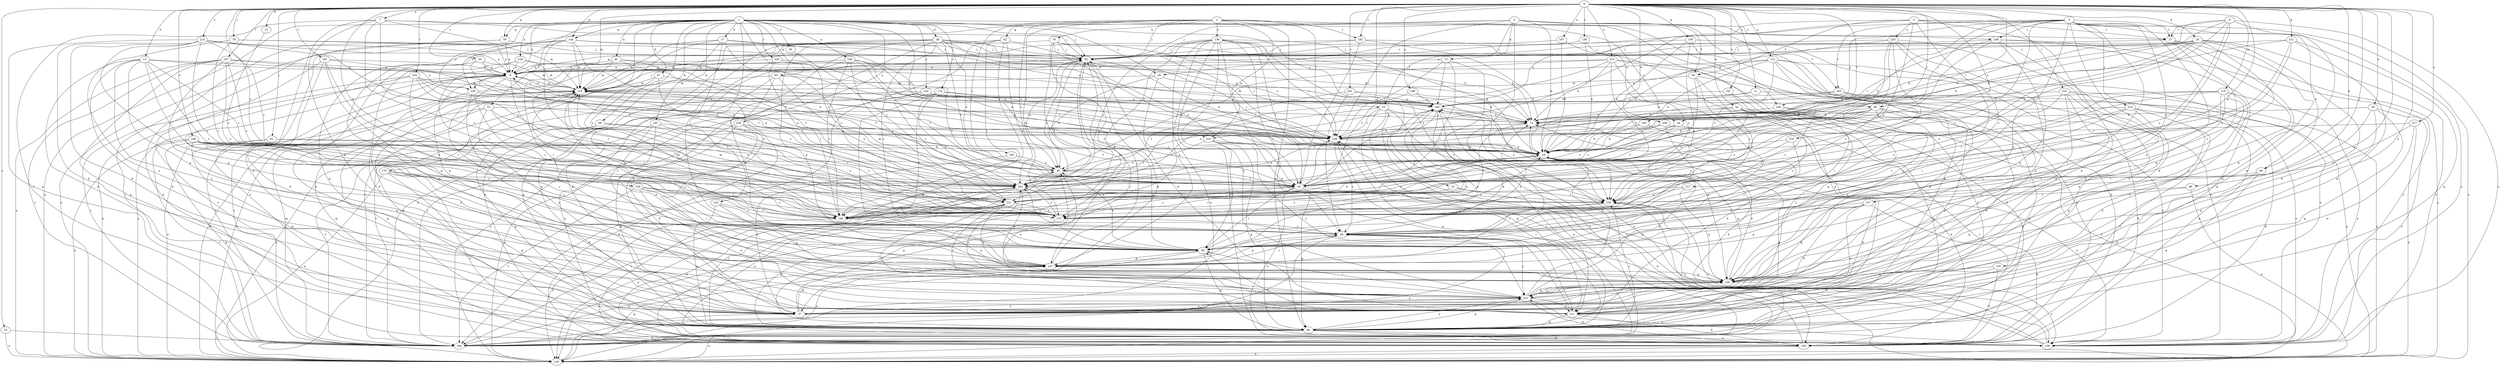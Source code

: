 strict digraph  {
0;
1;
2;
3;
4;
5;
6;
7;
9;
11;
13;
15;
17;
18;
20;
22;
24;
26;
27;
28;
33;
35;
36;
37;
39;
42;
45;
46;
50;
52;
53;
54;
55;
59;
60;
62;
64;
67;
68;
70;
73;
74;
78;
80;
83;
89;
91;
92;
99;
100;
104;
107;
109;
110;
117;
119;
121;
124;
126;
128;
134;
136;
137;
138;
144;
145;
146;
147;
150;
151;
154;
156;
159;
163;
165;
166;
168;
170;
174;
175;
181;
182;
183;
184;
186;
187;
191;
194;
195;
201;
202;
206;
210;
211;
213;
214;
216;
217;
218;
219;
220;
221;
228;
230;
231;
232;
235;
238;
239;
0 -> 7  [label=a];
0 -> 11  [label=b];
0 -> 13  [label=b];
0 -> 15  [label=b];
0 -> 20  [label=c];
0 -> 22  [label=c];
0 -> 24  [label=c];
0 -> 33  [label=d];
0 -> 35  [label=d];
0 -> 39  [label=e];
0 -> 42  [label=e];
0 -> 59  [label=g];
0 -> 78  [label=i];
0 -> 89  [label=j];
0 -> 91  [label=j];
0 -> 99  [label=k];
0 -> 104  [label=l];
0 -> 107  [label=l];
0 -> 109  [label=l];
0 -> 110  [label=m];
0 -> 117  [label=m];
0 -> 119  [label=m];
0 -> 121  [label=n];
0 -> 134  [label=o];
0 -> 144  [label=p];
0 -> 150  [label=q];
0 -> 151  [label=q];
0 -> 154  [label=q];
0 -> 156  [label=q];
0 -> 159  [label=r];
0 -> 163  [label=r];
0 -> 168  [label=s];
0 -> 181  [label=t];
0 -> 182  [label=t];
0 -> 186  [label=u];
0 -> 187  [label=u];
0 -> 191  [label=u];
0 -> 195  [label=v];
0 -> 201  [label=v];
0 -> 202  [label=v];
0 -> 206  [label=w];
0 -> 213  [label=x];
0 -> 214  [label=x];
0 -> 216  [label=x];
0 -> 217  [label=x];
1 -> 9  [label=a];
1 -> 17  [label=b];
1 -> 24  [label=c];
1 -> 26  [label=c];
1 -> 36  [label=d];
1 -> 45  [label=e];
1 -> 50  [label=f];
1 -> 52  [label=f];
1 -> 59  [label=g];
1 -> 60  [label=g];
1 -> 67  [label=h];
1 -> 68  [label=h];
1 -> 92  [label=j];
1 -> 124  [label=n];
1 -> 126  [label=n];
1 -> 128  [label=n];
1 -> 144  [label=p];
1 -> 145  [label=p];
1 -> 170  [label=s];
1 -> 174  [label=s];
1 -> 175  [label=s];
1 -> 194  [label=u];
1 -> 202  [label=v];
1 -> 210  [label=w];
1 -> 218  [label=x];
1 -> 228  [label=y];
1 -> 230  [label=y];
1 -> 232  [label=z];
1 -> 235  [label=z];
2 -> 46  [label=e];
2 -> 53  [label=f];
2 -> 62  [label=g];
2 -> 64  [label=g];
2 -> 70  [label=h];
2 -> 80  [label=i];
2 -> 92  [label=j];
2 -> 136  [label=o];
2 -> 146  [label=p];
2 -> 165  [label=r];
2 -> 182  [label=t];
2 -> 202  [label=v];
2 -> 210  [label=w];
3 -> 18  [label=b];
3 -> 26  [label=c];
3 -> 27  [label=c];
3 -> 37  [label=d];
3 -> 80  [label=i];
3 -> 83  [label=i];
3 -> 128  [label=n];
3 -> 137  [label=o];
3 -> 138  [label=o];
3 -> 146  [label=p];
3 -> 147  [label=p];
3 -> 156  [label=q];
3 -> 166  [label=r];
3 -> 183  [label=t];
3 -> 219  [label=x];
3 -> 238  [label=z];
4 -> 18  [label=b];
4 -> 53  [label=f];
4 -> 54  [label=f];
4 -> 64  [label=g];
4 -> 73  [label=h];
4 -> 92  [label=j];
4 -> 109  [label=l];
4 -> 147  [label=p];
4 -> 183  [label=t];
4 -> 230  [label=y];
4 -> 238  [label=z];
5 -> 27  [label=c];
5 -> 37  [label=d];
5 -> 54  [label=f];
5 -> 99  [label=k];
5 -> 109  [label=l];
5 -> 175  [label=s];
5 -> 194  [label=u];
5 -> 220  [label=x];
5 -> 221  [label=x];
6 -> 18  [label=b];
6 -> 27  [label=c];
6 -> 46  [label=e];
6 -> 83  [label=i];
6 -> 138  [label=o];
6 -> 175  [label=s];
6 -> 210  [label=w];
6 -> 211  [label=w];
7 -> 27  [label=c];
7 -> 37  [label=d];
7 -> 92  [label=j];
7 -> 119  [label=m];
7 -> 156  [label=q];
7 -> 175  [label=s];
7 -> 184  [label=t];
7 -> 221  [label=x];
9 -> 119  [label=m];
9 -> 128  [label=n];
9 -> 147  [label=p];
9 -> 156  [label=q];
9 -> 175  [label=s];
9 -> 184  [label=t];
9 -> 221  [label=x];
9 -> 230  [label=y];
11 -> 74  [label=h];
11 -> 138  [label=o];
11 -> 194  [label=u];
13 -> 9  [label=a];
13 -> 28  [label=c];
13 -> 37  [label=d];
13 -> 147  [label=p];
13 -> 166  [label=r];
13 -> 202  [label=v];
13 -> 211  [label=w];
13 -> 230  [label=y];
13 -> 231  [label=y];
15 -> 175  [label=s];
17 -> 18  [label=b];
17 -> 83  [label=i];
17 -> 92  [label=j];
17 -> 119  [label=m];
17 -> 138  [label=o];
17 -> 184  [label=t];
17 -> 221  [label=x];
18 -> 46  [label=e];
18 -> 64  [label=g];
18 -> 92  [label=j];
18 -> 119  [label=m];
18 -> 138  [label=o];
18 -> 156  [label=q];
18 -> 166  [label=r];
18 -> 239  [label=z];
20 -> 9  [label=a];
20 -> 37  [label=d];
20 -> 55  [label=f];
20 -> 119  [label=m];
20 -> 194  [label=u];
22 -> 128  [label=n];
22 -> 184  [label=t];
24 -> 55  [label=f];
24 -> 109  [label=l];
24 -> 184  [label=t];
24 -> 202  [label=v];
26 -> 46  [label=e];
26 -> 119  [label=m];
26 -> 175  [label=s];
26 -> 194  [label=u];
27 -> 92  [label=j];
27 -> 128  [label=n];
27 -> 156  [label=q];
27 -> 211  [label=w];
27 -> 231  [label=y];
28 -> 83  [label=i];
28 -> 119  [label=m];
28 -> 128  [label=n];
28 -> 147  [label=p];
28 -> 184  [label=t];
28 -> 231  [label=y];
33 -> 100  [label=k];
33 -> 166  [label=r];
33 -> 175  [label=s];
33 -> 239  [label=z];
35 -> 9  [label=a];
35 -> 18  [label=b];
35 -> 28  [label=c];
35 -> 37  [label=d];
35 -> 55  [label=f];
35 -> 74  [label=h];
35 -> 92  [label=j];
35 -> 109  [label=l];
35 -> 138  [label=o];
35 -> 156  [label=q];
36 -> 18  [label=b];
36 -> 28  [label=c];
36 -> 46  [label=e];
36 -> 55  [label=f];
36 -> 64  [label=g];
36 -> 74  [label=h];
36 -> 92  [label=j];
36 -> 109  [label=l];
36 -> 128  [label=n];
36 -> 147  [label=p];
36 -> 156  [label=q];
36 -> 211  [label=w];
37 -> 92  [label=j];
37 -> 147  [label=p];
37 -> 184  [label=t];
37 -> 231  [label=y];
39 -> 64  [label=g];
39 -> 74  [label=h];
39 -> 83  [label=i];
39 -> 138  [label=o];
39 -> 211  [label=w];
42 -> 28  [label=c];
42 -> 64  [label=g];
42 -> 74  [label=h];
42 -> 100  [label=k];
42 -> 128  [label=n];
42 -> 166  [label=r];
42 -> 202  [label=v];
42 -> 231  [label=y];
45 -> 9  [label=a];
45 -> 55  [label=f];
45 -> 83  [label=i];
45 -> 109  [label=l];
45 -> 119  [label=m];
45 -> 166  [label=r];
45 -> 202  [label=v];
46 -> 9  [label=a];
46 -> 55  [label=f];
46 -> 64  [label=g];
46 -> 194  [label=u];
46 -> 202  [label=v];
50 -> 202  [label=v];
52 -> 64  [label=g];
52 -> 74  [label=h];
52 -> 128  [label=n];
52 -> 166  [label=r];
52 -> 221  [label=x];
52 -> 231  [label=y];
53 -> 64  [label=g];
53 -> 74  [label=h];
53 -> 109  [label=l];
53 -> 128  [label=n];
53 -> 166  [label=r];
53 -> 184  [label=t];
53 -> 239  [label=z];
54 -> 55  [label=f];
54 -> 119  [label=m];
54 -> 138  [label=o];
54 -> 175  [label=s];
54 -> 239  [label=z];
55 -> 64  [label=g];
55 -> 83  [label=i];
55 -> 109  [label=l];
55 -> 119  [label=m];
55 -> 138  [label=o];
55 -> 156  [label=q];
55 -> 175  [label=s];
55 -> 194  [label=u];
55 -> 221  [label=x];
59 -> 9  [label=a];
59 -> 92  [label=j];
59 -> 100  [label=k];
59 -> 184  [label=t];
60 -> 55  [label=f];
60 -> 119  [label=m];
60 -> 184  [label=t];
60 -> 221  [label=x];
60 -> 231  [label=y];
62 -> 9  [label=a];
62 -> 92  [label=j];
62 -> 100  [label=k];
62 -> 166  [label=r];
62 -> 175  [label=s];
62 -> 184  [label=t];
64 -> 18  [label=b];
64 -> 100  [label=k];
64 -> 109  [label=l];
64 -> 119  [label=m];
64 -> 128  [label=n];
64 -> 138  [label=o];
64 -> 184  [label=t];
64 -> 202  [label=v];
64 -> 231  [label=y];
64 -> 239  [label=z];
67 -> 18  [label=b];
67 -> 119  [label=m];
67 -> 175  [label=s];
67 -> 221  [label=x];
68 -> 64  [label=g];
68 -> 109  [label=l];
68 -> 128  [label=n];
68 -> 175  [label=s];
70 -> 55  [label=f];
70 -> 74  [label=h];
70 -> 83  [label=i];
70 -> 92  [label=j];
70 -> 109  [label=l];
70 -> 119  [label=m];
70 -> 147  [label=p];
73 -> 9  [label=a];
73 -> 28  [label=c];
73 -> 109  [label=l];
73 -> 166  [label=r];
73 -> 194  [label=u];
74 -> 109  [label=l];
74 -> 175  [label=s];
78 -> 9  [label=a];
78 -> 92  [label=j];
78 -> 175  [label=s];
78 -> 231  [label=y];
80 -> 18  [label=b];
80 -> 37  [label=d];
80 -> 55  [label=f];
80 -> 74  [label=h];
80 -> 156  [label=q];
80 -> 202  [label=v];
80 -> 211  [label=w];
80 -> 221  [label=x];
83 -> 46  [label=e];
83 -> 64  [label=g];
83 -> 74  [label=h];
83 -> 128  [label=n];
83 -> 147  [label=p];
83 -> 202  [label=v];
89 -> 128  [label=n];
89 -> 156  [label=q];
89 -> 239  [label=z];
91 -> 18  [label=b];
91 -> 37  [label=d];
91 -> 100  [label=k];
91 -> 202  [label=v];
92 -> 9  [label=a];
92 -> 18  [label=b];
92 -> 37  [label=d];
92 -> 46  [label=e];
92 -> 128  [label=n];
92 -> 202  [label=v];
92 -> 211  [label=w];
92 -> 221  [label=x];
99 -> 55  [label=f];
99 -> 64  [label=g];
99 -> 211  [label=w];
100 -> 109  [label=l];
100 -> 119  [label=m];
100 -> 128  [label=n];
104 -> 18  [label=b];
104 -> 46  [label=e];
104 -> 83  [label=i];
104 -> 109  [label=l];
104 -> 119  [label=m];
104 -> 166  [label=r];
104 -> 184  [label=t];
107 -> 9  [label=a];
107 -> 18  [label=b];
107 -> 64  [label=g];
107 -> 128  [label=n];
107 -> 147  [label=p];
107 -> 175  [label=s];
107 -> 184  [label=t];
107 -> 239  [label=z];
109 -> 18  [label=b];
109 -> 28  [label=c];
109 -> 74  [label=h];
109 -> 211  [label=w];
110 -> 28  [label=c];
110 -> 55  [label=f];
110 -> 138  [label=o];
110 -> 147  [label=p];
110 -> 156  [label=q];
110 -> 194  [label=u];
110 -> 231  [label=y];
110 -> 239  [label=z];
117 -> 156  [label=q];
117 -> 221  [label=x];
117 -> 239  [label=z];
119 -> 9  [label=a];
119 -> 83  [label=i];
119 -> 92  [label=j];
119 -> 109  [label=l];
119 -> 128  [label=n];
119 -> 194  [label=u];
121 -> 9  [label=a];
121 -> 18  [label=b];
121 -> 37  [label=d];
121 -> 55  [label=f];
121 -> 138  [label=o];
121 -> 175  [label=s];
121 -> 194  [label=u];
121 -> 231  [label=y];
124 -> 64  [label=g];
124 -> 83  [label=i];
124 -> 156  [label=q];
124 -> 166  [label=r];
126 -> 9  [label=a];
126 -> 18  [label=b];
126 -> 55  [label=f];
126 -> 64  [label=g];
126 -> 109  [label=l];
126 -> 166  [label=r];
126 -> 221  [label=x];
128 -> 9  [label=a];
128 -> 119  [label=m];
128 -> 147  [label=p];
128 -> 194  [label=u];
134 -> 37  [label=d];
134 -> 100  [label=k];
134 -> 156  [label=q];
136 -> 18  [label=b];
136 -> 28  [label=c];
136 -> 55  [label=f];
136 -> 92  [label=j];
136 -> 109  [label=l];
136 -> 128  [label=n];
136 -> 138  [label=o];
136 -> 147  [label=p];
136 -> 175  [label=s];
136 -> 202  [label=v];
136 -> 211  [label=w];
136 -> 231  [label=y];
136 -> 239  [label=z];
137 -> 37  [label=d];
137 -> 83  [label=i];
137 -> 100  [label=k];
137 -> 147  [label=p];
137 -> 156  [label=q];
137 -> 175  [label=s];
137 -> 211  [label=w];
138 -> 28  [label=c];
138 -> 194  [label=u];
138 -> 231  [label=y];
138 -> 239  [label=z];
144 -> 37  [label=d];
144 -> 74  [label=h];
144 -> 92  [label=j];
144 -> 119  [label=m];
144 -> 128  [label=n];
144 -> 138  [label=o];
144 -> 175  [label=s];
144 -> 194  [label=u];
144 -> 202  [label=v];
144 -> 211  [label=w];
145 -> 109  [label=l];
145 -> 147  [label=p];
145 -> 175  [label=s];
145 -> 184  [label=t];
145 -> 231  [label=y];
146 -> 64  [label=g];
146 -> 74  [label=h];
146 -> 175  [label=s];
147 -> 28  [label=c];
147 -> 92  [label=j];
147 -> 156  [label=q];
147 -> 194  [label=u];
150 -> 18  [label=b];
150 -> 92  [label=j];
150 -> 100  [label=k];
150 -> 138  [label=o];
150 -> 175  [label=s];
151 -> 55  [label=f];
151 -> 64  [label=g];
151 -> 74  [label=h];
151 -> 92  [label=j];
151 -> 211  [label=w];
151 -> 221  [label=x];
154 -> 28  [label=c];
154 -> 83  [label=i];
154 -> 175  [label=s];
154 -> 184  [label=t];
154 -> 211  [label=w];
154 -> 239  [label=z];
156 -> 18  [label=b];
156 -> 138  [label=o];
156 -> 231  [label=y];
159 -> 18  [label=b];
159 -> 92  [label=j];
159 -> 231  [label=y];
163 -> 37  [label=d];
163 -> 64  [label=g];
163 -> 83  [label=i];
163 -> 100  [label=k];
163 -> 128  [label=n];
163 -> 194  [label=u];
163 -> 231  [label=y];
165 -> 37  [label=d];
165 -> 46  [label=e];
166 -> 18  [label=b];
166 -> 119  [label=m];
166 -> 128  [label=n];
166 -> 156  [label=q];
168 -> 18  [label=b];
168 -> 28  [label=c];
168 -> 46  [label=e];
168 -> 83  [label=i];
168 -> 128  [label=n];
168 -> 156  [label=q];
168 -> 184  [label=t];
168 -> 202  [label=v];
168 -> 239  [label=z];
170 -> 37  [label=d];
170 -> 64  [label=g];
170 -> 128  [label=n];
170 -> 138  [label=o];
170 -> 175  [label=s];
170 -> 202  [label=v];
174 -> 28  [label=c];
174 -> 55  [label=f];
174 -> 128  [label=n];
174 -> 147  [label=p];
174 -> 194  [label=u];
174 -> 221  [label=x];
175 -> 18  [label=b];
175 -> 28  [label=c];
175 -> 64  [label=g];
175 -> 119  [label=m];
175 -> 202  [label=v];
181 -> 9  [label=a];
181 -> 37  [label=d];
181 -> 83  [label=i];
181 -> 109  [label=l];
181 -> 138  [label=o];
181 -> 156  [label=q];
182 -> 18  [label=b];
182 -> 55  [label=f];
182 -> 64  [label=g];
182 -> 92  [label=j];
182 -> 119  [label=m];
183 -> 18  [label=b];
183 -> 100  [label=k];
183 -> 128  [label=n];
183 -> 166  [label=r];
183 -> 194  [label=u];
184 -> 9  [label=a];
184 -> 74  [label=h];
184 -> 119  [label=m];
184 -> 147  [label=p];
184 -> 194  [label=u];
184 -> 239  [label=z];
186 -> 166  [label=r];
186 -> 194  [label=u];
186 -> 239  [label=z];
187 -> 18  [label=b];
187 -> 92  [label=j];
187 -> 239  [label=z];
191 -> 83  [label=i];
191 -> 156  [label=q];
191 -> 194  [label=u];
194 -> 74  [label=h];
194 -> 147  [label=p];
194 -> 156  [label=q];
194 -> 175  [label=s];
194 -> 211  [label=w];
194 -> 239  [label=z];
195 -> 18  [label=b];
195 -> 109  [label=l];
195 -> 239  [label=z];
201 -> 28  [label=c];
201 -> 74  [label=h];
201 -> 194  [label=u];
201 -> 202  [label=v];
202 -> 46  [label=e];
202 -> 138  [label=o];
202 -> 147  [label=p];
202 -> 184  [label=t];
202 -> 239  [label=z];
206 -> 18  [label=b];
206 -> 28  [label=c];
206 -> 100  [label=k];
206 -> 109  [label=l];
206 -> 202  [label=v];
210 -> 18  [label=b];
210 -> 55  [label=f];
210 -> 64  [label=g];
210 -> 83  [label=i];
210 -> 202  [label=v];
210 -> 231  [label=y];
211 -> 28  [label=c];
211 -> 64  [label=g];
211 -> 74  [label=h];
211 -> 83  [label=i];
211 -> 100  [label=k];
213 -> 9  [label=a];
213 -> 28  [label=c];
213 -> 46  [label=e];
213 -> 55  [label=f];
213 -> 74  [label=h];
213 -> 100  [label=k];
213 -> 184  [label=t];
213 -> 221  [label=x];
214 -> 9  [label=a];
214 -> 37  [label=d];
214 -> 55  [label=f];
214 -> 64  [label=g];
214 -> 83  [label=i];
214 -> 92  [label=j];
214 -> 175  [label=s];
214 -> 202  [label=v];
214 -> 211  [label=w];
216 -> 18  [label=b];
216 -> 83  [label=i];
216 -> 221  [label=x];
217 -> 109  [label=l];
217 -> 128  [label=n];
217 -> 211  [label=w];
217 -> 239  [label=z];
218 -> 9  [label=a];
218 -> 37  [label=d];
218 -> 74  [label=h];
218 -> 119  [label=m];
218 -> 166  [label=r];
219 -> 28  [label=c];
219 -> 37  [label=d];
219 -> 74  [label=h];
219 -> 100  [label=k];
219 -> 184  [label=t];
219 -> 239  [label=z];
220 -> 18  [label=b];
220 -> 37  [label=d];
220 -> 55  [label=f];
220 -> 83  [label=i];
220 -> 92  [label=j];
220 -> 175  [label=s];
220 -> 202  [label=v];
220 -> 231  [label=y];
221 -> 100  [label=k];
221 -> 128  [label=n];
221 -> 138  [label=o];
221 -> 156  [label=q];
221 -> 166  [label=r];
221 -> 175  [label=s];
221 -> 211  [label=w];
221 -> 231  [label=y];
228 -> 37  [label=d];
228 -> 55  [label=f];
228 -> 64  [label=g];
228 -> 100  [label=k];
228 -> 109  [label=l];
228 -> 128  [label=n];
230 -> 37  [label=d];
230 -> 46  [label=e];
230 -> 92  [label=j];
230 -> 147  [label=p];
230 -> 166  [label=r];
231 -> 18  [label=b];
231 -> 37  [label=d];
231 -> 46  [label=e];
231 -> 64  [label=g];
231 -> 74  [label=h];
231 -> 83  [label=i];
231 -> 100  [label=k];
231 -> 156  [label=q];
231 -> 202  [label=v];
231 -> 211  [label=w];
232 -> 74  [label=h];
232 -> 109  [label=l];
232 -> 138  [label=o];
232 -> 184  [label=t];
232 -> 194  [label=u];
232 -> 202  [label=v];
235 -> 9  [label=a];
235 -> 109  [label=l];
235 -> 166  [label=r];
235 -> 194  [label=u];
235 -> 211  [label=w];
238 -> 37  [label=d];
238 -> 55  [label=f];
238 -> 64  [label=g];
238 -> 92  [label=j];
238 -> 109  [label=l];
238 -> 138  [label=o];
238 -> 156  [label=q];
239 -> 28  [label=c];
239 -> 138  [label=o];
239 -> 175  [label=s];
}
